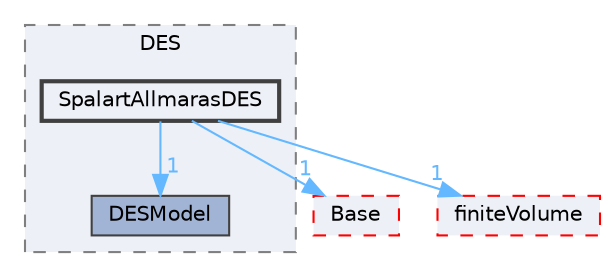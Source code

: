 digraph "src/TurbulenceModels/turbulenceModels/DES/SpalartAllmarasDES"
{
 // LATEX_PDF_SIZE
  bgcolor="transparent";
  edge [fontname=Helvetica,fontsize=10,labelfontname=Helvetica,labelfontsize=10];
  node [fontname=Helvetica,fontsize=10,shape=box,height=0.2,width=0.4];
  compound=true
  subgraph clusterdir_4c597e202e8b6e09c8ced0164b37938b {
    graph [ bgcolor="#edf0f7", pencolor="grey50", label="DES", fontname=Helvetica,fontsize=10 style="filled,dashed", URL="dir_4c597e202e8b6e09c8ced0164b37938b.html",tooltip=""]
  dir_f86a3d43150bae25571c6b1b18691303 [label="DESModel", fillcolor="#a2b4d6", color="grey25", style="filled", URL="dir_f86a3d43150bae25571c6b1b18691303.html",tooltip=""];
  dir_02ee5e2b8c0e0c042c55db2cba8bf0bd [label="SpalartAllmarasDES", fillcolor="#edf0f7", color="grey25", style="filled,bold", URL="dir_02ee5e2b8c0e0c042c55db2cba8bf0bd.html",tooltip=""];
  }
  dir_3832ed45651eb26efa0c13129dbd5167 [label="Base", fillcolor="#edf0f7", color="red", style="filled,dashed", URL="dir_3832ed45651eb26efa0c13129dbd5167.html",tooltip=""];
  dir_9bd15774b555cf7259a6fa18f99fe99b [label="finiteVolume", fillcolor="#edf0f7", color="red", style="filled,dashed", URL="dir_9bd15774b555cf7259a6fa18f99fe99b.html",tooltip=""];
  dir_02ee5e2b8c0e0c042c55db2cba8bf0bd->dir_3832ed45651eb26efa0c13129dbd5167 [headlabel="1", labeldistance=1.5 headhref="dir_003674_000196.html" href="dir_003674_000196.html" color="steelblue1" fontcolor="steelblue1"];
  dir_02ee5e2b8c0e0c042c55db2cba8bf0bd->dir_9bd15774b555cf7259a6fa18f99fe99b [headlabel="1", labeldistance=1.5 headhref="dir_003674_001387.html" href="dir_003674_001387.html" color="steelblue1" fontcolor="steelblue1"];
  dir_02ee5e2b8c0e0c042c55db2cba8bf0bd->dir_f86a3d43150bae25571c6b1b18691303 [headlabel="1", labeldistance=1.5 headhref="dir_003674_000900.html" href="dir_003674_000900.html" color="steelblue1" fontcolor="steelblue1"];
}
